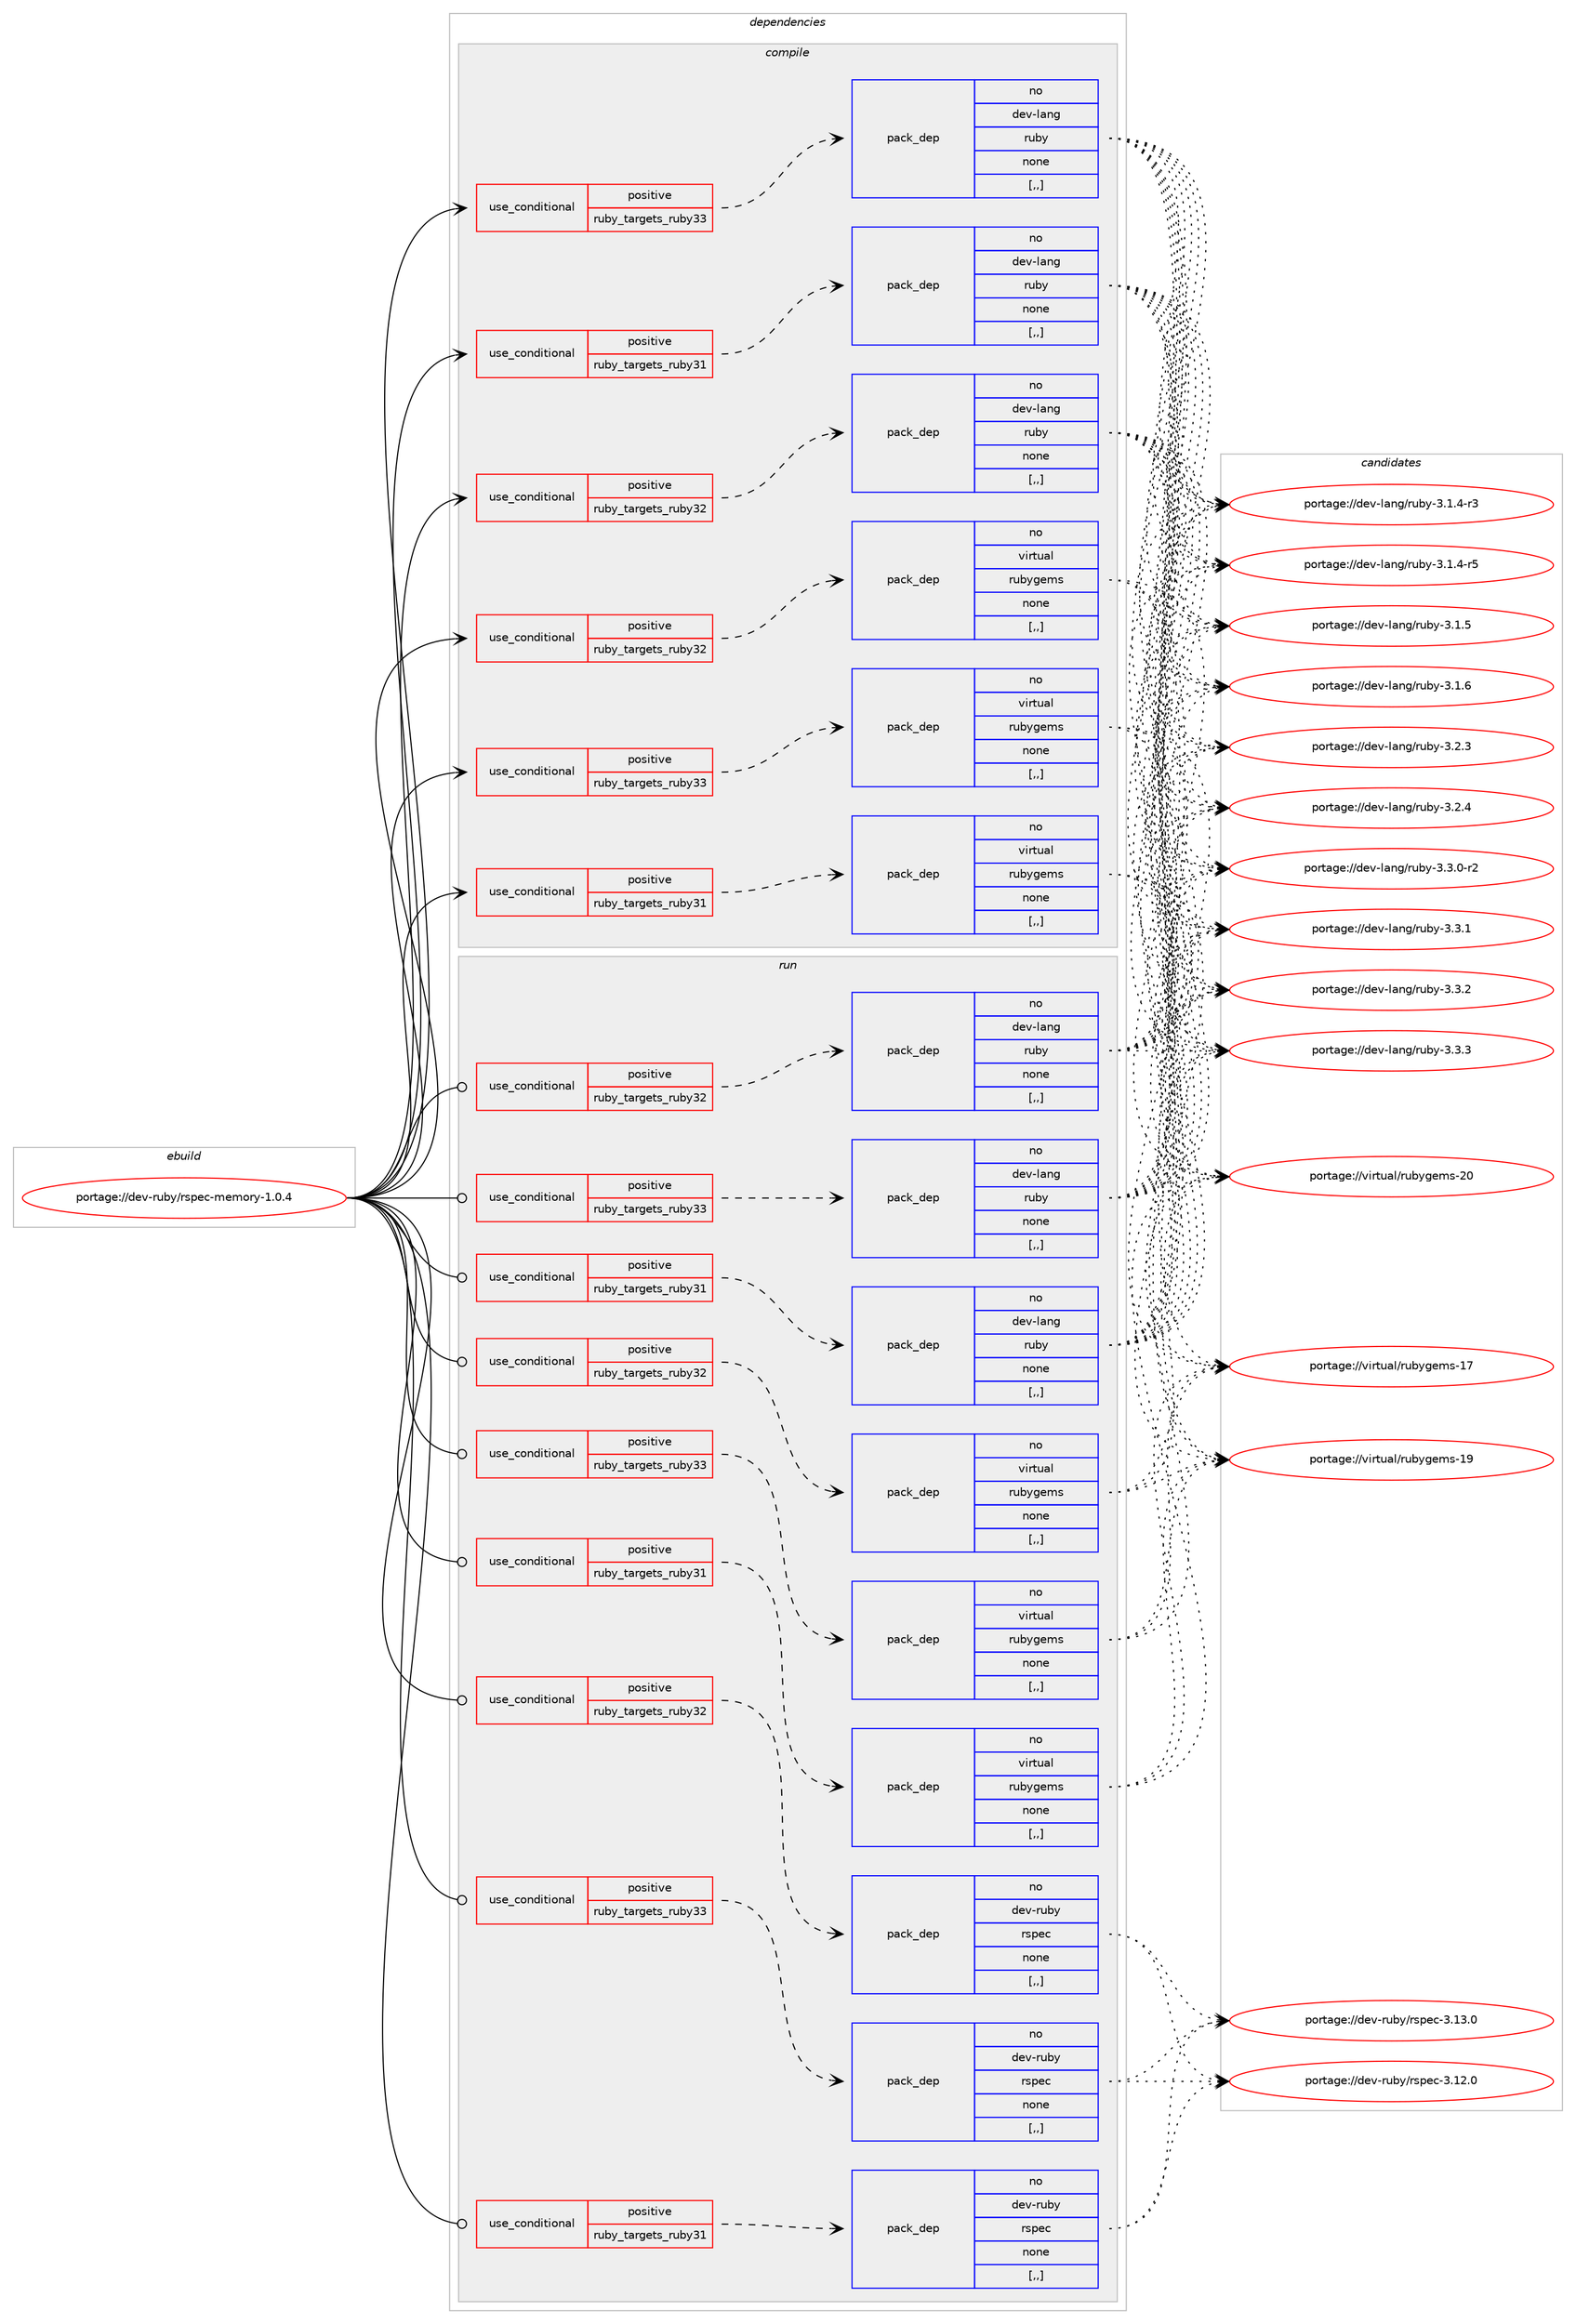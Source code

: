 digraph prolog {

# *************
# Graph options
# *************

newrank=true;
concentrate=true;
compound=true;
graph [rankdir=LR,fontname=Helvetica,fontsize=10,ranksep=1.5];#, ranksep=2.5, nodesep=0.2];
edge  [arrowhead=vee];
node  [fontname=Helvetica,fontsize=10];

# **********
# The ebuild
# **********

subgraph cluster_leftcol {
color=gray;
rank=same;
label=<<i>ebuild</i>>;
id [label="portage://dev-ruby/rspec-memory-1.0.4", color=red, width=4, href="../dev-ruby/rspec-memory-1.0.4.svg"];
}

# ****************
# The dependencies
# ****************

subgraph cluster_midcol {
color=gray;
label=<<i>dependencies</i>>;
subgraph cluster_compile {
fillcolor="#eeeeee";
style=filled;
label=<<i>compile</i>>;
subgraph cond53637 {
dependency195507 [label=<<TABLE BORDER="0" CELLBORDER="1" CELLSPACING="0" CELLPADDING="4"><TR><TD ROWSPAN="3" CELLPADDING="10">use_conditional</TD></TR><TR><TD>positive</TD></TR><TR><TD>ruby_targets_ruby31</TD></TR></TABLE>>, shape=none, color=red];
subgraph pack140540 {
dependency195508 [label=<<TABLE BORDER="0" CELLBORDER="1" CELLSPACING="0" CELLPADDING="4" WIDTH="220"><TR><TD ROWSPAN="6" CELLPADDING="30">pack_dep</TD></TR><TR><TD WIDTH="110">no</TD></TR><TR><TD>dev-lang</TD></TR><TR><TD>ruby</TD></TR><TR><TD>none</TD></TR><TR><TD>[,,]</TD></TR></TABLE>>, shape=none, color=blue];
}
dependency195507:e -> dependency195508:w [weight=20,style="dashed",arrowhead="vee"];
}
id:e -> dependency195507:w [weight=20,style="solid",arrowhead="vee"];
subgraph cond53638 {
dependency195509 [label=<<TABLE BORDER="0" CELLBORDER="1" CELLSPACING="0" CELLPADDING="4"><TR><TD ROWSPAN="3" CELLPADDING="10">use_conditional</TD></TR><TR><TD>positive</TD></TR><TR><TD>ruby_targets_ruby31</TD></TR></TABLE>>, shape=none, color=red];
subgraph pack140541 {
dependency195510 [label=<<TABLE BORDER="0" CELLBORDER="1" CELLSPACING="0" CELLPADDING="4" WIDTH="220"><TR><TD ROWSPAN="6" CELLPADDING="30">pack_dep</TD></TR><TR><TD WIDTH="110">no</TD></TR><TR><TD>virtual</TD></TR><TR><TD>rubygems</TD></TR><TR><TD>none</TD></TR><TR><TD>[,,]</TD></TR></TABLE>>, shape=none, color=blue];
}
dependency195509:e -> dependency195510:w [weight=20,style="dashed",arrowhead="vee"];
}
id:e -> dependency195509:w [weight=20,style="solid",arrowhead="vee"];
subgraph cond53639 {
dependency195511 [label=<<TABLE BORDER="0" CELLBORDER="1" CELLSPACING="0" CELLPADDING="4"><TR><TD ROWSPAN="3" CELLPADDING="10">use_conditional</TD></TR><TR><TD>positive</TD></TR><TR><TD>ruby_targets_ruby32</TD></TR></TABLE>>, shape=none, color=red];
subgraph pack140542 {
dependency195512 [label=<<TABLE BORDER="0" CELLBORDER="1" CELLSPACING="0" CELLPADDING="4" WIDTH="220"><TR><TD ROWSPAN="6" CELLPADDING="30">pack_dep</TD></TR><TR><TD WIDTH="110">no</TD></TR><TR><TD>dev-lang</TD></TR><TR><TD>ruby</TD></TR><TR><TD>none</TD></TR><TR><TD>[,,]</TD></TR></TABLE>>, shape=none, color=blue];
}
dependency195511:e -> dependency195512:w [weight=20,style="dashed",arrowhead="vee"];
}
id:e -> dependency195511:w [weight=20,style="solid",arrowhead="vee"];
subgraph cond53640 {
dependency195513 [label=<<TABLE BORDER="0" CELLBORDER="1" CELLSPACING="0" CELLPADDING="4"><TR><TD ROWSPAN="3" CELLPADDING="10">use_conditional</TD></TR><TR><TD>positive</TD></TR><TR><TD>ruby_targets_ruby32</TD></TR></TABLE>>, shape=none, color=red];
subgraph pack140543 {
dependency195514 [label=<<TABLE BORDER="0" CELLBORDER="1" CELLSPACING="0" CELLPADDING="4" WIDTH="220"><TR><TD ROWSPAN="6" CELLPADDING="30">pack_dep</TD></TR><TR><TD WIDTH="110">no</TD></TR><TR><TD>virtual</TD></TR><TR><TD>rubygems</TD></TR><TR><TD>none</TD></TR><TR><TD>[,,]</TD></TR></TABLE>>, shape=none, color=blue];
}
dependency195513:e -> dependency195514:w [weight=20,style="dashed",arrowhead="vee"];
}
id:e -> dependency195513:w [weight=20,style="solid",arrowhead="vee"];
subgraph cond53641 {
dependency195515 [label=<<TABLE BORDER="0" CELLBORDER="1" CELLSPACING="0" CELLPADDING="4"><TR><TD ROWSPAN="3" CELLPADDING="10">use_conditional</TD></TR><TR><TD>positive</TD></TR><TR><TD>ruby_targets_ruby33</TD></TR></TABLE>>, shape=none, color=red];
subgraph pack140544 {
dependency195516 [label=<<TABLE BORDER="0" CELLBORDER="1" CELLSPACING="0" CELLPADDING="4" WIDTH="220"><TR><TD ROWSPAN="6" CELLPADDING="30">pack_dep</TD></TR><TR><TD WIDTH="110">no</TD></TR><TR><TD>dev-lang</TD></TR><TR><TD>ruby</TD></TR><TR><TD>none</TD></TR><TR><TD>[,,]</TD></TR></TABLE>>, shape=none, color=blue];
}
dependency195515:e -> dependency195516:w [weight=20,style="dashed",arrowhead="vee"];
}
id:e -> dependency195515:w [weight=20,style="solid",arrowhead="vee"];
subgraph cond53642 {
dependency195517 [label=<<TABLE BORDER="0" CELLBORDER="1" CELLSPACING="0" CELLPADDING="4"><TR><TD ROWSPAN="3" CELLPADDING="10">use_conditional</TD></TR><TR><TD>positive</TD></TR><TR><TD>ruby_targets_ruby33</TD></TR></TABLE>>, shape=none, color=red];
subgraph pack140545 {
dependency195518 [label=<<TABLE BORDER="0" CELLBORDER="1" CELLSPACING="0" CELLPADDING="4" WIDTH="220"><TR><TD ROWSPAN="6" CELLPADDING="30">pack_dep</TD></TR><TR><TD WIDTH="110">no</TD></TR><TR><TD>virtual</TD></TR><TR><TD>rubygems</TD></TR><TR><TD>none</TD></TR><TR><TD>[,,]</TD></TR></TABLE>>, shape=none, color=blue];
}
dependency195517:e -> dependency195518:w [weight=20,style="dashed",arrowhead="vee"];
}
id:e -> dependency195517:w [weight=20,style="solid",arrowhead="vee"];
}
subgraph cluster_compileandrun {
fillcolor="#eeeeee";
style=filled;
label=<<i>compile and run</i>>;
}
subgraph cluster_run {
fillcolor="#eeeeee";
style=filled;
label=<<i>run</i>>;
subgraph cond53643 {
dependency195519 [label=<<TABLE BORDER="0" CELLBORDER="1" CELLSPACING="0" CELLPADDING="4"><TR><TD ROWSPAN="3" CELLPADDING="10">use_conditional</TD></TR><TR><TD>positive</TD></TR><TR><TD>ruby_targets_ruby31</TD></TR></TABLE>>, shape=none, color=red];
subgraph pack140546 {
dependency195520 [label=<<TABLE BORDER="0" CELLBORDER="1" CELLSPACING="0" CELLPADDING="4" WIDTH="220"><TR><TD ROWSPAN="6" CELLPADDING="30">pack_dep</TD></TR><TR><TD WIDTH="110">no</TD></TR><TR><TD>dev-lang</TD></TR><TR><TD>ruby</TD></TR><TR><TD>none</TD></TR><TR><TD>[,,]</TD></TR></TABLE>>, shape=none, color=blue];
}
dependency195519:e -> dependency195520:w [weight=20,style="dashed",arrowhead="vee"];
}
id:e -> dependency195519:w [weight=20,style="solid",arrowhead="odot"];
subgraph cond53644 {
dependency195521 [label=<<TABLE BORDER="0" CELLBORDER="1" CELLSPACING="0" CELLPADDING="4"><TR><TD ROWSPAN="3" CELLPADDING="10">use_conditional</TD></TR><TR><TD>positive</TD></TR><TR><TD>ruby_targets_ruby31</TD></TR></TABLE>>, shape=none, color=red];
subgraph pack140547 {
dependency195522 [label=<<TABLE BORDER="0" CELLBORDER="1" CELLSPACING="0" CELLPADDING="4" WIDTH="220"><TR><TD ROWSPAN="6" CELLPADDING="30">pack_dep</TD></TR><TR><TD WIDTH="110">no</TD></TR><TR><TD>dev-ruby</TD></TR><TR><TD>rspec</TD></TR><TR><TD>none</TD></TR><TR><TD>[,,]</TD></TR></TABLE>>, shape=none, color=blue];
}
dependency195521:e -> dependency195522:w [weight=20,style="dashed",arrowhead="vee"];
}
id:e -> dependency195521:w [weight=20,style="solid",arrowhead="odot"];
subgraph cond53645 {
dependency195523 [label=<<TABLE BORDER="0" CELLBORDER="1" CELLSPACING="0" CELLPADDING="4"><TR><TD ROWSPAN="3" CELLPADDING="10">use_conditional</TD></TR><TR><TD>positive</TD></TR><TR><TD>ruby_targets_ruby31</TD></TR></TABLE>>, shape=none, color=red];
subgraph pack140548 {
dependency195524 [label=<<TABLE BORDER="0" CELLBORDER="1" CELLSPACING="0" CELLPADDING="4" WIDTH="220"><TR><TD ROWSPAN="6" CELLPADDING="30">pack_dep</TD></TR><TR><TD WIDTH="110">no</TD></TR><TR><TD>virtual</TD></TR><TR><TD>rubygems</TD></TR><TR><TD>none</TD></TR><TR><TD>[,,]</TD></TR></TABLE>>, shape=none, color=blue];
}
dependency195523:e -> dependency195524:w [weight=20,style="dashed",arrowhead="vee"];
}
id:e -> dependency195523:w [weight=20,style="solid",arrowhead="odot"];
subgraph cond53646 {
dependency195525 [label=<<TABLE BORDER="0" CELLBORDER="1" CELLSPACING="0" CELLPADDING="4"><TR><TD ROWSPAN="3" CELLPADDING="10">use_conditional</TD></TR><TR><TD>positive</TD></TR><TR><TD>ruby_targets_ruby32</TD></TR></TABLE>>, shape=none, color=red];
subgraph pack140549 {
dependency195526 [label=<<TABLE BORDER="0" CELLBORDER="1" CELLSPACING="0" CELLPADDING="4" WIDTH="220"><TR><TD ROWSPAN="6" CELLPADDING="30">pack_dep</TD></TR><TR><TD WIDTH="110">no</TD></TR><TR><TD>dev-lang</TD></TR><TR><TD>ruby</TD></TR><TR><TD>none</TD></TR><TR><TD>[,,]</TD></TR></TABLE>>, shape=none, color=blue];
}
dependency195525:e -> dependency195526:w [weight=20,style="dashed",arrowhead="vee"];
}
id:e -> dependency195525:w [weight=20,style="solid",arrowhead="odot"];
subgraph cond53647 {
dependency195527 [label=<<TABLE BORDER="0" CELLBORDER="1" CELLSPACING="0" CELLPADDING="4"><TR><TD ROWSPAN="3" CELLPADDING="10">use_conditional</TD></TR><TR><TD>positive</TD></TR><TR><TD>ruby_targets_ruby32</TD></TR></TABLE>>, shape=none, color=red];
subgraph pack140550 {
dependency195528 [label=<<TABLE BORDER="0" CELLBORDER="1" CELLSPACING="0" CELLPADDING="4" WIDTH="220"><TR><TD ROWSPAN="6" CELLPADDING="30">pack_dep</TD></TR><TR><TD WIDTH="110">no</TD></TR><TR><TD>dev-ruby</TD></TR><TR><TD>rspec</TD></TR><TR><TD>none</TD></TR><TR><TD>[,,]</TD></TR></TABLE>>, shape=none, color=blue];
}
dependency195527:e -> dependency195528:w [weight=20,style="dashed",arrowhead="vee"];
}
id:e -> dependency195527:w [weight=20,style="solid",arrowhead="odot"];
subgraph cond53648 {
dependency195529 [label=<<TABLE BORDER="0" CELLBORDER="1" CELLSPACING="0" CELLPADDING="4"><TR><TD ROWSPAN="3" CELLPADDING="10">use_conditional</TD></TR><TR><TD>positive</TD></TR><TR><TD>ruby_targets_ruby32</TD></TR></TABLE>>, shape=none, color=red];
subgraph pack140551 {
dependency195530 [label=<<TABLE BORDER="0" CELLBORDER="1" CELLSPACING="0" CELLPADDING="4" WIDTH="220"><TR><TD ROWSPAN="6" CELLPADDING="30">pack_dep</TD></TR><TR><TD WIDTH="110">no</TD></TR><TR><TD>virtual</TD></TR><TR><TD>rubygems</TD></TR><TR><TD>none</TD></TR><TR><TD>[,,]</TD></TR></TABLE>>, shape=none, color=blue];
}
dependency195529:e -> dependency195530:w [weight=20,style="dashed",arrowhead="vee"];
}
id:e -> dependency195529:w [weight=20,style="solid",arrowhead="odot"];
subgraph cond53649 {
dependency195531 [label=<<TABLE BORDER="0" CELLBORDER="1" CELLSPACING="0" CELLPADDING="4"><TR><TD ROWSPAN="3" CELLPADDING="10">use_conditional</TD></TR><TR><TD>positive</TD></TR><TR><TD>ruby_targets_ruby33</TD></TR></TABLE>>, shape=none, color=red];
subgraph pack140552 {
dependency195532 [label=<<TABLE BORDER="0" CELLBORDER="1" CELLSPACING="0" CELLPADDING="4" WIDTH="220"><TR><TD ROWSPAN="6" CELLPADDING="30">pack_dep</TD></TR><TR><TD WIDTH="110">no</TD></TR><TR><TD>dev-lang</TD></TR><TR><TD>ruby</TD></TR><TR><TD>none</TD></TR><TR><TD>[,,]</TD></TR></TABLE>>, shape=none, color=blue];
}
dependency195531:e -> dependency195532:w [weight=20,style="dashed",arrowhead="vee"];
}
id:e -> dependency195531:w [weight=20,style="solid",arrowhead="odot"];
subgraph cond53650 {
dependency195533 [label=<<TABLE BORDER="0" CELLBORDER="1" CELLSPACING="0" CELLPADDING="4"><TR><TD ROWSPAN="3" CELLPADDING="10">use_conditional</TD></TR><TR><TD>positive</TD></TR><TR><TD>ruby_targets_ruby33</TD></TR></TABLE>>, shape=none, color=red];
subgraph pack140553 {
dependency195534 [label=<<TABLE BORDER="0" CELLBORDER="1" CELLSPACING="0" CELLPADDING="4" WIDTH="220"><TR><TD ROWSPAN="6" CELLPADDING="30">pack_dep</TD></TR><TR><TD WIDTH="110">no</TD></TR><TR><TD>dev-ruby</TD></TR><TR><TD>rspec</TD></TR><TR><TD>none</TD></TR><TR><TD>[,,]</TD></TR></TABLE>>, shape=none, color=blue];
}
dependency195533:e -> dependency195534:w [weight=20,style="dashed",arrowhead="vee"];
}
id:e -> dependency195533:w [weight=20,style="solid",arrowhead="odot"];
subgraph cond53651 {
dependency195535 [label=<<TABLE BORDER="0" CELLBORDER="1" CELLSPACING="0" CELLPADDING="4"><TR><TD ROWSPAN="3" CELLPADDING="10">use_conditional</TD></TR><TR><TD>positive</TD></TR><TR><TD>ruby_targets_ruby33</TD></TR></TABLE>>, shape=none, color=red];
subgraph pack140554 {
dependency195536 [label=<<TABLE BORDER="0" CELLBORDER="1" CELLSPACING="0" CELLPADDING="4" WIDTH="220"><TR><TD ROWSPAN="6" CELLPADDING="30">pack_dep</TD></TR><TR><TD WIDTH="110">no</TD></TR><TR><TD>virtual</TD></TR><TR><TD>rubygems</TD></TR><TR><TD>none</TD></TR><TR><TD>[,,]</TD></TR></TABLE>>, shape=none, color=blue];
}
dependency195535:e -> dependency195536:w [weight=20,style="dashed",arrowhead="vee"];
}
id:e -> dependency195535:w [weight=20,style="solid",arrowhead="odot"];
}
}

# **************
# The candidates
# **************

subgraph cluster_choices {
rank=same;
color=gray;
label=<<i>candidates</i>>;

subgraph choice140540 {
color=black;
nodesep=1;
choice100101118451089711010347114117981214551464946524511451 [label="portage://dev-lang/ruby-3.1.4-r3", color=red, width=4,href="../dev-lang/ruby-3.1.4-r3.svg"];
choice100101118451089711010347114117981214551464946524511453 [label="portage://dev-lang/ruby-3.1.4-r5", color=red, width=4,href="../dev-lang/ruby-3.1.4-r5.svg"];
choice10010111845108971101034711411798121455146494653 [label="portage://dev-lang/ruby-3.1.5", color=red, width=4,href="../dev-lang/ruby-3.1.5.svg"];
choice10010111845108971101034711411798121455146494654 [label="portage://dev-lang/ruby-3.1.6", color=red, width=4,href="../dev-lang/ruby-3.1.6.svg"];
choice10010111845108971101034711411798121455146504651 [label="portage://dev-lang/ruby-3.2.3", color=red, width=4,href="../dev-lang/ruby-3.2.3.svg"];
choice10010111845108971101034711411798121455146504652 [label="portage://dev-lang/ruby-3.2.4", color=red, width=4,href="../dev-lang/ruby-3.2.4.svg"];
choice100101118451089711010347114117981214551465146484511450 [label="portage://dev-lang/ruby-3.3.0-r2", color=red, width=4,href="../dev-lang/ruby-3.3.0-r2.svg"];
choice10010111845108971101034711411798121455146514649 [label="portage://dev-lang/ruby-3.3.1", color=red, width=4,href="../dev-lang/ruby-3.3.1.svg"];
choice10010111845108971101034711411798121455146514650 [label="portage://dev-lang/ruby-3.3.2", color=red, width=4,href="../dev-lang/ruby-3.3.2.svg"];
choice10010111845108971101034711411798121455146514651 [label="portage://dev-lang/ruby-3.3.3", color=red, width=4,href="../dev-lang/ruby-3.3.3.svg"];
dependency195508:e -> choice100101118451089711010347114117981214551464946524511451:w [style=dotted,weight="100"];
dependency195508:e -> choice100101118451089711010347114117981214551464946524511453:w [style=dotted,weight="100"];
dependency195508:e -> choice10010111845108971101034711411798121455146494653:w [style=dotted,weight="100"];
dependency195508:e -> choice10010111845108971101034711411798121455146494654:w [style=dotted,weight="100"];
dependency195508:e -> choice10010111845108971101034711411798121455146504651:w [style=dotted,weight="100"];
dependency195508:e -> choice10010111845108971101034711411798121455146504652:w [style=dotted,weight="100"];
dependency195508:e -> choice100101118451089711010347114117981214551465146484511450:w [style=dotted,weight="100"];
dependency195508:e -> choice10010111845108971101034711411798121455146514649:w [style=dotted,weight="100"];
dependency195508:e -> choice10010111845108971101034711411798121455146514650:w [style=dotted,weight="100"];
dependency195508:e -> choice10010111845108971101034711411798121455146514651:w [style=dotted,weight="100"];
}
subgraph choice140541 {
color=black;
nodesep=1;
choice118105114116117971084711411798121103101109115454955 [label="portage://virtual/rubygems-17", color=red, width=4,href="../virtual/rubygems-17.svg"];
choice118105114116117971084711411798121103101109115454957 [label="portage://virtual/rubygems-19", color=red, width=4,href="../virtual/rubygems-19.svg"];
choice118105114116117971084711411798121103101109115455048 [label="portage://virtual/rubygems-20", color=red, width=4,href="../virtual/rubygems-20.svg"];
dependency195510:e -> choice118105114116117971084711411798121103101109115454955:w [style=dotted,weight="100"];
dependency195510:e -> choice118105114116117971084711411798121103101109115454957:w [style=dotted,weight="100"];
dependency195510:e -> choice118105114116117971084711411798121103101109115455048:w [style=dotted,weight="100"];
}
subgraph choice140542 {
color=black;
nodesep=1;
choice100101118451089711010347114117981214551464946524511451 [label="portage://dev-lang/ruby-3.1.4-r3", color=red, width=4,href="../dev-lang/ruby-3.1.4-r3.svg"];
choice100101118451089711010347114117981214551464946524511453 [label="portage://dev-lang/ruby-3.1.4-r5", color=red, width=4,href="../dev-lang/ruby-3.1.4-r5.svg"];
choice10010111845108971101034711411798121455146494653 [label="portage://dev-lang/ruby-3.1.5", color=red, width=4,href="../dev-lang/ruby-3.1.5.svg"];
choice10010111845108971101034711411798121455146494654 [label="portage://dev-lang/ruby-3.1.6", color=red, width=4,href="../dev-lang/ruby-3.1.6.svg"];
choice10010111845108971101034711411798121455146504651 [label="portage://dev-lang/ruby-3.2.3", color=red, width=4,href="../dev-lang/ruby-3.2.3.svg"];
choice10010111845108971101034711411798121455146504652 [label="portage://dev-lang/ruby-3.2.4", color=red, width=4,href="../dev-lang/ruby-3.2.4.svg"];
choice100101118451089711010347114117981214551465146484511450 [label="portage://dev-lang/ruby-3.3.0-r2", color=red, width=4,href="../dev-lang/ruby-3.3.0-r2.svg"];
choice10010111845108971101034711411798121455146514649 [label="portage://dev-lang/ruby-3.3.1", color=red, width=4,href="../dev-lang/ruby-3.3.1.svg"];
choice10010111845108971101034711411798121455146514650 [label="portage://dev-lang/ruby-3.3.2", color=red, width=4,href="../dev-lang/ruby-3.3.2.svg"];
choice10010111845108971101034711411798121455146514651 [label="portage://dev-lang/ruby-3.3.3", color=red, width=4,href="../dev-lang/ruby-3.3.3.svg"];
dependency195512:e -> choice100101118451089711010347114117981214551464946524511451:w [style=dotted,weight="100"];
dependency195512:e -> choice100101118451089711010347114117981214551464946524511453:w [style=dotted,weight="100"];
dependency195512:e -> choice10010111845108971101034711411798121455146494653:w [style=dotted,weight="100"];
dependency195512:e -> choice10010111845108971101034711411798121455146494654:w [style=dotted,weight="100"];
dependency195512:e -> choice10010111845108971101034711411798121455146504651:w [style=dotted,weight="100"];
dependency195512:e -> choice10010111845108971101034711411798121455146504652:w [style=dotted,weight="100"];
dependency195512:e -> choice100101118451089711010347114117981214551465146484511450:w [style=dotted,weight="100"];
dependency195512:e -> choice10010111845108971101034711411798121455146514649:w [style=dotted,weight="100"];
dependency195512:e -> choice10010111845108971101034711411798121455146514650:w [style=dotted,weight="100"];
dependency195512:e -> choice10010111845108971101034711411798121455146514651:w [style=dotted,weight="100"];
}
subgraph choice140543 {
color=black;
nodesep=1;
choice118105114116117971084711411798121103101109115454955 [label="portage://virtual/rubygems-17", color=red, width=4,href="../virtual/rubygems-17.svg"];
choice118105114116117971084711411798121103101109115454957 [label="portage://virtual/rubygems-19", color=red, width=4,href="../virtual/rubygems-19.svg"];
choice118105114116117971084711411798121103101109115455048 [label="portage://virtual/rubygems-20", color=red, width=4,href="../virtual/rubygems-20.svg"];
dependency195514:e -> choice118105114116117971084711411798121103101109115454955:w [style=dotted,weight="100"];
dependency195514:e -> choice118105114116117971084711411798121103101109115454957:w [style=dotted,weight="100"];
dependency195514:e -> choice118105114116117971084711411798121103101109115455048:w [style=dotted,weight="100"];
}
subgraph choice140544 {
color=black;
nodesep=1;
choice100101118451089711010347114117981214551464946524511451 [label="portage://dev-lang/ruby-3.1.4-r3", color=red, width=4,href="../dev-lang/ruby-3.1.4-r3.svg"];
choice100101118451089711010347114117981214551464946524511453 [label="portage://dev-lang/ruby-3.1.4-r5", color=red, width=4,href="../dev-lang/ruby-3.1.4-r5.svg"];
choice10010111845108971101034711411798121455146494653 [label="portage://dev-lang/ruby-3.1.5", color=red, width=4,href="../dev-lang/ruby-3.1.5.svg"];
choice10010111845108971101034711411798121455146494654 [label="portage://dev-lang/ruby-3.1.6", color=red, width=4,href="../dev-lang/ruby-3.1.6.svg"];
choice10010111845108971101034711411798121455146504651 [label="portage://dev-lang/ruby-3.2.3", color=red, width=4,href="../dev-lang/ruby-3.2.3.svg"];
choice10010111845108971101034711411798121455146504652 [label="portage://dev-lang/ruby-3.2.4", color=red, width=4,href="../dev-lang/ruby-3.2.4.svg"];
choice100101118451089711010347114117981214551465146484511450 [label="portage://dev-lang/ruby-3.3.0-r2", color=red, width=4,href="../dev-lang/ruby-3.3.0-r2.svg"];
choice10010111845108971101034711411798121455146514649 [label="portage://dev-lang/ruby-3.3.1", color=red, width=4,href="../dev-lang/ruby-3.3.1.svg"];
choice10010111845108971101034711411798121455146514650 [label="portage://dev-lang/ruby-3.3.2", color=red, width=4,href="../dev-lang/ruby-3.3.2.svg"];
choice10010111845108971101034711411798121455146514651 [label="portage://dev-lang/ruby-3.3.3", color=red, width=4,href="../dev-lang/ruby-3.3.3.svg"];
dependency195516:e -> choice100101118451089711010347114117981214551464946524511451:w [style=dotted,weight="100"];
dependency195516:e -> choice100101118451089711010347114117981214551464946524511453:w [style=dotted,weight="100"];
dependency195516:e -> choice10010111845108971101034711411798121455146494653:w [style=dotted,weight="100"];
dependency195516:e -> choice10010111845108971101034711411798121455146494654:w [style=dotted,weight="100"];
dependency195516:e -> choice10010111845108971101034711411798121455146504651:w [style=dotted,weight="100"];
dependency195516:e -> choice10010111845108971101034711411798121455146504652:w [style=dotted,weight="100"];
dependency195516:e -> choice100101118451089711010347114117981214551465146484511450:w [style=dotted,weight="100"];
dependency195516:e -> choice10010111845108971101034711411798121455146514649:w [style=dotted,weight="100"];
dependency195516:e -> choice10010111845108971101034711411798121455146514650:w [style=dotted,weight="100"];
dependency195516:e -> choice10010111845108971101034711411798121455146514651:w [style=dotted,weight="100"];
}
subgraph choice140545 {
color=black;
nodesep=1;
choice118105114116117971084711411798121103101109115454955 [label="portage://virtual/rubygems-17", color=red, width=4,href="../virtual/rubygems-17.svg"];
choice118105114116117971084711411798121103101109115454957 [label="portage://virtual/rubygems-19", color=red, width=4,href="../virtual/rubygems-19.svg"];
choice118105114116117971084711411798121103101109115455048 [label="portage://virtual/rubygems-20", color=red, width=4,href="../virtual/rubygems-20.svg"];
dependency195518:e -> choice118105114116117971084711411798121103101109115454955:w [style=dotted,weight="100"];
dependency195518:e -> choice118105114116117971084711411798121103101109115454957:w [style=dotted,weight="100"];
dependency195518:e -> choice118105114116117971084711411798121103101109115455048:w [style=dotted,weight="100"];
}
subgraph choice140546 {
color=black;
nodesep=1;
choice100101118451089711010347114117981214551464946524511451 [label="portage://dev-lang/ruby-3.1.4-r3", color=red, width=4,href="../dev-lang/ruby-3.1.4-r3.svg"];
choice100101118451089711010347114117981214551464946524511453 [label="portage://dev-lang/ruby-3.1.4-r5", color=red, width=4,href="../dev-lang/ruby-3.1.4-r5.svg"];
choice10010111845108971101034711411798121455146494653 [label="portage://dev-lang/ruby-3.1.5", color=red, width=4,href="../dev-lang/ruby-3.1.5.svg"];
choice10010111845108971101034711411798121455146494654 [label="portage://dev-lang/ruby-3.1.6", color=red, width=4,href="../dev-lang/ruby-3.1.6.svg"];
choice10010111845108971101034711411798121455146504651 [label="portage://dev-lang/ruby-3.2.3", color=red, width=4,href="../dev-lang/ruby-3.2.3.svg"];
choice10010111845108971101034711411798121455146504652 [label="portage://dev-lang/ruby-3.2.4", color=red, width=4,href="../dev-lang/ruby-3.2.4.svg"];
choice100101118451089711010347114117981214551465146484511450 [label="portage://dev-lang/ruby-3.3.0-r2", color=red, width=4,href="../dev-lang/ruby-3.3.0-r2.svg"];
choice10010111845108971101034711411798121455146514649 [label="portage://dev-lang/ruby-3.3.1", color=red, width=4,href="../dev-lang/ruby-3.3.1.svg"];
choice10010111845108971101034711411798121455146514650 [label="portage://dev-lang/ruby-3.3.2", color=red, width=4,href="../dev-lang/ruby-3.3.2.svg"];
choice10010111845108971101034711411798121455146514651 [label="portage://dev-lang/ruby-3.3.3", color=red, width=4,href="../dev-lang/ruby-3.3.3.svg"];
dependency195520:e -> choice100101118451089711010347114117981214551464946524511451:w [style=dotted,weight="100"];
dependency195520:e -> choice100101118451089711010347114117981214551464946524511453:w [style=dotted,weight="100"];
dependency195520:e -> choice10010111845108971101034711411798121455146494653:w [style=dotted,weight="100"];
dependency195520:e -> choice10010111845108971101034711411798121455146494654:w [style=dotted,weight="100"];
dependency195520:e -> choice10010111845108971101034711411798121455146504651:w [style=dotted,weight="100"];
dependency195520:e -> choice10010111845108971101034711411798121455146504652:w [style=dotted,weight="100"];
dependency195520:e -> choice100101118451089711010347114117981214551465146484511450:w [style=dotted,weight="100"];
dependency195520:e -> choice10010111845108971101034711411798121455146514649:w [style=dotted,weight="100"];
dependency195520:e -> choice10010111845108971101034711411798121455146514650:w [style=dotted,weight="100"];
dependency195520:e -> choice10010111845108971101034711411798121455146514651:w [style=dotted,weight="100"];
}
subgraph choice140547 {
color=black;
nodesep=1;
choice1001011184511411798121471141151121019945514649504648 [label="portage://dev-ruby/rspec-3.12.0", color=red, width=4,href="../dev-ruby/rspec-3.12.0.svg"];
choice1001011184511411798121471141151121019945514649514648 [label="portage://dev-ruby/rspec-3.13.0", color=red, width=4,href="../dev-ruby/rspec-3.13.0.svg"];
dependency195522:e -> choice1001011184511411798121471141151121019945514649504648:w [style=dotted,weight="100"];
dependency195522:e -> choice1001011184511411798121471141151121019945514649514648:w [style=dotted,weight="100"];
}
subgraph choice140548 {
color=black;
nodesep=1;
choice118105114116117971084711411798121103101109115454955 [label="portage://virtual/rubygems-17", color=red, width=4,href="../virtual/rubygems-17.svg"];
choice118105114116117971084711411798121103101109115454957 [label="portage://virtual/rubygems-19", color=red, width=4,href="../virtual/rubygems-19.svg"];
choice118105114116117971084711411798121103101109115455048 [label="portage://virtual/rubygems-20", color=red, width=4,href="../virtual/rubygems-20.svg"];
dependency195524:e -> choice118105114116117971084711411798121103101109115454955:w [style=dotted,weight="100"];
dependency195524:e -> choice118105114116117971084711411798121103101109115454957:w [style=dotted,weight="100"];
dependency195524:e -> choice118105114116117971084711411798121103101109115455048:w [style=dotted,weight="100"];
}
subgraph choice140549 {
color=black;
nodesep=1;
choice100101118451089711010347114117981214551464946524511451 [label="portage://dev-lang/ruby-3.1.4-r3", color=red, width=4,href="../dev-lang/ruby-3.1.4-r3.svg"];
choice100101118451089711010347114117981214551464946524511453 [label="portage://dev-lang/ruby-3.1.4-r5", color=red, width=4,href="../dev-lang/ruby-3.1.4-r5.svg"];
choice10010111845108971101034711411798121455146494653 [label="portage://dev-lang/ruby-3.1.5", color=red, width=4,href="../dev-lang/ruby-3.1.5.svg"];
choice10010111845108971101034711411798121455146494654 [label="portage://dev-lang/ruby-3.1.6", color=red, width=4,href="../dev-lang/ruby-3.1.6.svg"];
choice10010111845108971101034711411798121455146504651 [label="portage://dev-lang/ruby-3.2.3", color=red, width=4,href="../dev-lang/ruby-3.2.3.svg"];
choice10010111845108971101034711411798121455146504652 [label="portage://dev-lang/ruby-3.2.4", color=red, width=4,href="../dev-lang/ruby-3.2.4.svg"];
choice100101118451089711010347114117981214551465146484511450 [label="portage://dev-lang/ruby-3.3.0-r2", color=red, width=4,href="../dev-lang/ruby-3.3.0-r2.svg"];
choice10010111845108971101034711411798121455146514649 [label="portage://dev-lang/ruby-3.3.1", color=red, width=4,href="../dev-lang/ruby-3.3.1.svg"];
choice10010111845108971101034711411798121455146514650 [label="portage://dev-lang/ruby-3.3.2", color=red, width=4,href="../dev-lang/ruby-3.3.2.svg"];
choice10010111845108971101034711411798121455146514651 [label="portage://dev-lang/ruby-3.3.3", color=red, width=4,href="../dev-lang/ruby-3.3.3.svg"];
dependency195526:e -> choice100101118451089711010347114117981214551464946524511451:w [style=dotted,weight="100"];
dependency195526:e -> choice100101118451089711010347114117981214551464946524511453:w [style=dotted,weight="100"];
dependency195526:e -> choice10010111845108971101034711411798121455146494653:w [style=dotted,weight="100"];
dependency195526:e -> choice10010111845108971101034711411798121455146494654:w [style=dotted,weight="100"];
dependency195526:e -> choice10010111845108971101034711411798121455146504651:w [style=dotted,weight="100"];
dependency195526:e -> choice10010111845108971101034711411798121455146504652:w [style=dotted,weight="100"];
dependency195526:e -> choice100101118451089711010347114117981214551465146484511450:w [style=dotted,weight="100"];
dependency195526:e -> choice10010111845108971101034711411798121455146514649:w [style=dotted,weight="100"];
dependency195526:e -> choice10010111845108971101034711411798121455146514650:w [style=dotted,weight="100"];
dependency195526:e -> choice10010111845108971101034711411798121455146514651:w [style=dotted,weight="100"];
}
subgraph choice140550 {
color=black;
nodesep=1;
choice1001011184511411798121471141151121019945514649504648 [label="portage://dev-ruby/rspec-3.12.0", color=red, width=4,href="../dev-ruby/rspec-3.12.0.svg"];
choice1001011184511411798121471141151121019945514649514648 [label="portage://dev-ruby/rspec-3.13.0", color=red, width=4,href="../dev-ruby/rspec-3.13.0.svg"];
dependency195528:e -> choice1001011184511411798121471141151121019945514649504648:w [style=dotted,weight="100"];
dependency195528:e -> choice1001011184511411798121471141151121019945514649514648:w [style=dotted,weight="100"];
}
subgraph choice140551 {
color=black;
nodesep=1;
choice118105114116117971084711411798121103101109115454955 [label="portage://virtual/rubygems-17", color=red, width=4,href="../virtual/rubygems-17.svg"];
choice118105114116117971084711411798121103101109115454957 [label="portage://virtual/rubygems-19", color=red, width=4,href="../virtual/rubygems-19.svg"];
choice118105114116117971084711411798121103101109115455048 [label="portage://virtual/rubygems-20", color=red, width=4,href="../virtual/rubygems-20.svg"];
dependency195530:e -> choice118105114116117971084711411798121103101109115454955:w [style=dotted,weight="100"];
dependency195530:e -> choice118105114116117971084711411798121103101109115454957:w [style=dotted,weight="100"];
dependency195530:e -> choice118105114116117971084711411798121103101109115455048:w [style=dotted,weight="100"];
}
subgraph choice140552 {
color=black;
nodesep=1;
choice100101118451089711010347114117981214551464946524511451 [label="portage://dev-lang/ruby-3.1.4-r3", color=red, width=4,href="../dev-lang/ruby-3.1.4-r3.svg"];
choice100101118451089711010347114117981214551464946524511453 [label="portage://dev-lang/ruby-3.1.4-r5", color=red, width=4,href="../dev-lang/ruby-3.1.4-r5.svg"];
choice10010111845108971101034711411798121455146494653 [label="portage://dev-lang/ruby-3.1.5", color=red, width=4,href="../dev-lang/ruby-3.1.5.svg"];
choice10010111845108971101034711411798121455146494654 [label="portage://dev-lang/ruby-3.1.6", color=red, width=4,href="../dev-lang/ruby-3.1.6.svg"];
choice10010111845108971101034711411798121455146504651 [label="portage://dev-lang/ruby-3.2.3", color=red, width=4,href="../dev-lang/ruby-3.2.3.svg"];
choice10010111845108971101034711411798121455146504652 [label="portage://dev-lang/ruby-3.2.4", color=red, width=4,href="../dev-lang/ruby-3.2.4.svg"];
choice100101118451089711010347114117981214551465146484511450 [label="portage://dev-lang/ruby-3.3.0-r2", color=red, width=4,href="../dev-lang/ruby-3.3.0-r2.svg"];
choice10010111845108971101034711411798121455146514649 [label="portage://dev-lang/ruby-3.3.1", color=red, width=4,href="../dev-lang/ruby-3.3.1.svg"];
choice10010111845108971101034711411798121455146514650 [label="portage://dev-lang/ruby-3.3.2", color=red, width=4,href="../dev-lang/ruby-3.3.2.svg"];
choice10010111845108971101034711411798121455146514651 [label="portage://dev-lang/ruby-3.3.3", color=red, width=4,href="../dev-lang/ruby-3.3.3.svg"];
dependency195532:e -> choice100101118451089711010347114117981214551464946524511451:w [style=dotted,weight="100"];
dependency195532:e -> choice100101118451089711010347114117981214551464946524511453:w [style=dotted,weight="100"];
dependency195532:e -> choice10010111845108971101034711411798121455146494653:w [style=dotted,weight="100"];
dependency195532:e -> choice10010111845108971101034711411798121455146494654:w [style=dotted,weight="100"];
dependency195532:e -> choice10010111845108971101034711411798121455146504651:w [style=dotted,weight="100"];
dependency195532:e -> choice10010111845108971101034711411798121455146504652:w [style=dotted,weight="100"];
dependency195532:e -> choice100101118451089711010347114117981214551465146484511450:w [style=dotted,weight="100"];
dependency195532:e -> choice10010111845108971101034711411798121455146514649:w [style=dotted,weight="100"];
dependency195532:e -> choice10010111845108971101034711411798121455146514650:w [style=dotted,weight="100"];
dependency195532:e -> choice10010111845108971101034711411798121455146514651:w [style=dotted,weight="100"];
}
subgraph choice140553 {
color=black;
nodesep=1;
choice1001011184511411798121471141151121019945514649504648 [label="portage://dev-ruby/rspec-3.12.0", color=red, width=4,href="../dev-ruby/rspec-3.12.0.svg"];
choice1001011184511411798121471141151121019945514649514648 [label="portage://dev-ruby/rspec-3.13.0", color=red, width=4,href="../dev-ruby/rspec-3.13.0.svg"];
dependency195534:e -> choice1001011184511411798121471141151121019945514649504648:w [style=dotted,weight="100"];
dependency195534:e -> choice1001011184511411798121471141151121019945514649514648:w [style=dotted,weight="100"];
}
subgraph choice140554 {
color=black;
nodesep=1;
choice118105114116117971084711411798121103101109115454955 [label="portage://virtual/rubygems-17", color=red, width=4,href="../virtual/rubygems-17.svg"];
choice118105114116117971084711411798121103101109115454957 [label="portage://virtual/rubygems-19", color=red, width=4,href="../virtual/rubygems-19.svg"];
choice118105114116117971084711411798121103101109115455048 [label="portage://virtual/rubygems-20", color=red, width=4,href="../virtual/rubygems-20.svg"];
dependency195536:e -> choice118105114116117971084711411798121103101109115454955:w [style=dotted,weight="100"];
dependency195536:e -> choice118105114116117971084711411798121103101109115454957:w [style=dotted,weight="100"];
dependency195536:e -> choice118105114116117971084711411798121103101109115455048:w [style=dotted,weight="100"];
}
}

}
